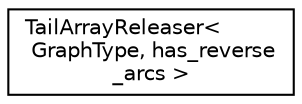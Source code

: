 digraph "Graphical Class Hierarchy"
{
 // LATEX_PDF_SIZE
  edge [fontname="Helvetica",fontsize="10",labelfontname="Helvetica",labelfontsize="10"];
  node [fontname="Helvetica",fontsize="10",shape=record];
  rankdir="LR";
  Node0 [label="TailArrayReleaser\<\l GraphType, has_reverse\l_arcs \>",height=0.2,width=0.4,color="black", fillcolor="white", style="filled",URL="$structoperations__research_1_1or__internal_1_1_tail_array_releaser.html",tooltip=" "];
}
